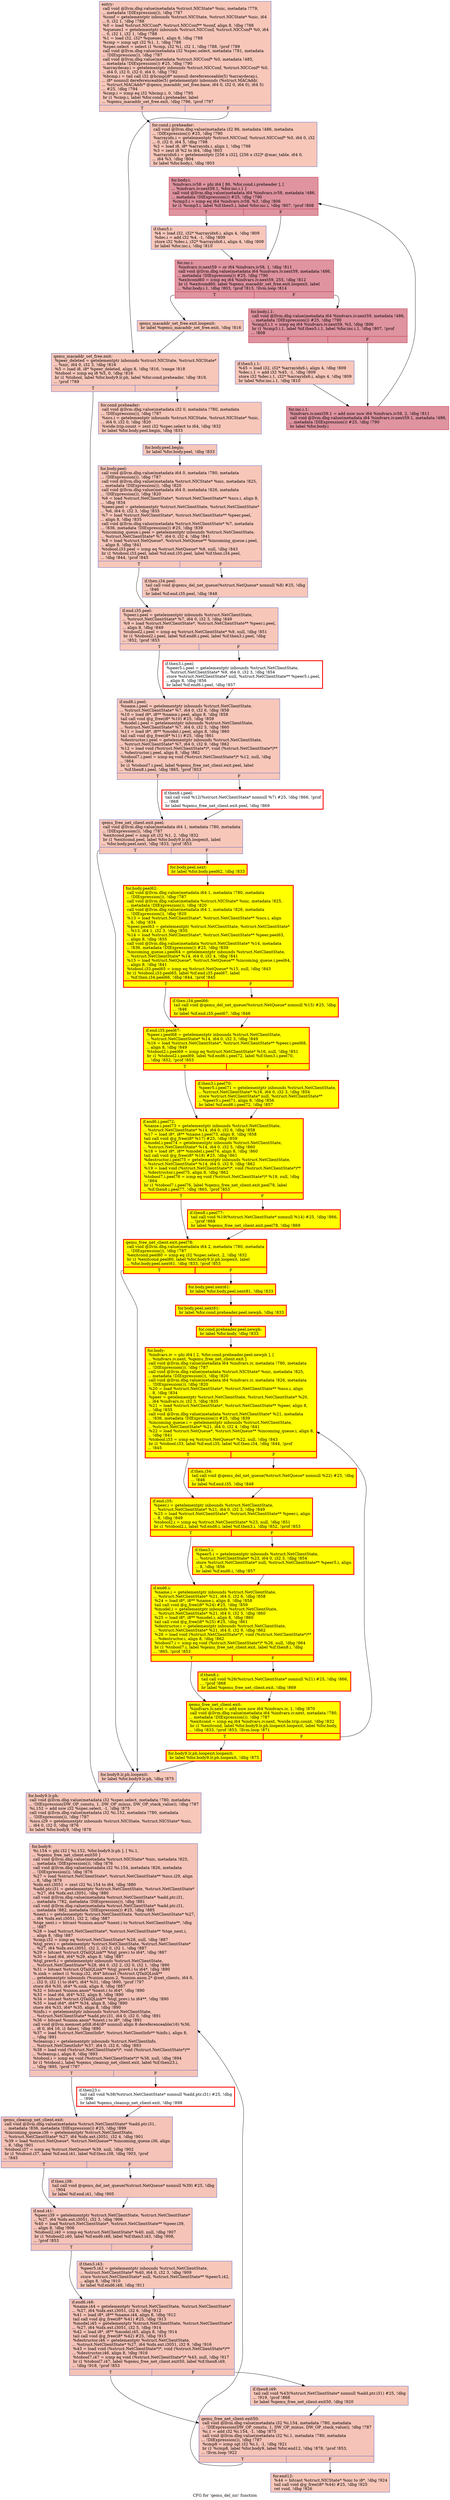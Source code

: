 digraph "CFG for 'qemu_del_nic' function" {
	label="CFG for 'qemu_del_nic' function";

	Node0x55a9bd45be40 [shape=record,color="#3d50c3ff", style=filled, fillcolor="#ec7f6370",label="{entry:\l  call void @llvm.dbg.value(metadata %struct.NICState* %nic, metadata !779,\l... metadata !DIExpression()), !dbg !787\l  %conf = getelementptr inbounds %struct.NICState, %struct.NICState* %nic, i64\l... 0, i32 1, !dbg !788\l  %0 = load %struct.NICConf*, %struct.NICConf** %conf, align 8, !dbg !788\l  %queues1 = getelementptr inbounds %struct.NICConf, %struct.NICConf* %0, i64\l... 0, i32 1, i32 1, !dbg !788\l  %1 = load i32, i32* %queues1, align 8, !dbg !788\l  %cmp = icmp sgt i32 %1, 1, !dbg !788\l  %spec.select = select i1 %cmp, i32 %1, i32 1, !dbg !788, !prof !789\l  call void @llvm.dbg.value(metadata i32 %spec.select, metadata !781, metadata\l... !DIExpression()), !dbg !787\l  call void @llvm.dbg.value(metadata %struct.NICConf* %0, metadata !485,\l... metadata !DIExpression()) #25, !dbg !790\l  %arraydecay.i = getelementptr inbounds %struct.NICConf, %struct.NICConf* %0,\l... i64 0, i32 0, i32 0, i64 0, !dbg !792\l  %bcmp.i = tail call i32 @bcmp(i8* nonnull dereferenceable(5) %arraydecay.i,\l... i8* nonnull dereferenceable(5) getelementptr inbounds (%struct.MACAddr,\l... %struct.MACAddr* @qemu_macaddr_set_free.base, i64 0, i32 0, i64 0), i64 5)\l... #25, !dbg !794\l  %cmp.i = icmp eq i32 %bcmp.i, 0, !dbg !795\l  br i1 %cmp.i, label %for.cond.i.preheader, label\l... %qemu_macaddr_set_free.exit, !dbg !796, !prof !797\l|{<s0>T|<s1>F}}"];
	Node0x55a9bd45be40:s0 -> Node0x55a9bd5c3610;
	Node0x55a9bd45be40:s1 -> Node0x55a9bd592840;
	Node0x55a9bd5c3610 [shape=record,color="#3d50c3ff", style=filled, fillcolor="#ec7f6370",label="{for.cond.i.preheader:                             \l  call void @llvm.dbg.value(metadata i32 86, metadata !486, metadata\l... !DIExpression()) #25, !dbg !790\l  %arrayidx.i = getelementptr %struct.NICConf, %struct.NICConf* %0, i64 0, i32\l... 0, i32 0, i64 5, !dbg !798\l  %2 = load i8, i8* %arrayidx.i, align 1, !dbg !798\l  %3 = zext i8 %2 to i64, !dbg !803\l  %arrayidx6.i = getelementptr [256 x i32], [256 x i32]* @mac_table, i64 0,\l... i64 %3, !dbg !804\l  br label %for.body.i, !dbg !803\l}"];
	Node0x55a9bd5c3610 -> Node0x55a9bd59d240;
	Node0x55a9bd59d240 [shape=record,color="#b70d28ff", style=filled, fillcolor="#b70d2870",label="{for.body.i:                                       \l  %indvars.iv58 = phi i64 [ 86, %for.cond.i.preheader ], [\l... %indvars.iv.next59.1, %for.inc.i.1 ]\l  call void @llvm.dbg.value(metadata i64 %indvars.iv58, metadata !486,\l... metadata !DIExpression()) #25, !dbg !790\l  %cmp3.i = icmp eq i64 %indvars.iv58, %3, !dbg !806\l  br i1 %cmp3.i, label %if.then5.i, label %for.inc.i, !dbg !807, !prof !808\l|{<s0>T|<s1>F}}"];
	Node0x55a9bd59d240:s0 -> Node0x55a9bd49d570;
	Node0x55a9bd59d240:s1 -> Node0x55a9bd594c70;
	Node0x55a9bd49d570 [shape=record,color="#3d50c3ff", style=filled, fillcolor="#ec7f6370",label="{if.then5.i:                                       \l  %4 = load i32, i32* %arrayidx6.i, align 4, !dbg !809\l  %dec.i = add i32 %4, -1, !dbg !809\l  store i32 %dec.i, i32* %arrayidx6.i, align 4, !dbg !809\l  br label %for.inc.i, !dbg !810\l}"];
	Node0x55a9bd49d570 -> Node0x55a9bd594c70;
	Node0x55a9bd594c70 [shape=record,color="#b70d28ff", style=filled, fillcolor="#b70d2870",label="{for.inc.i:                                        \l  %indvars.iv.next59 = or i64 %indvars.iv58, 1, !dbg !811\l  call void @llvm.dbg.value(metadata i64 %indvars.iv.next59, metadata !486,\l... metadata !DIExpression()) #25, !dbg !790\l  %exitcond60 = icmp eq i64 %indvars.iv.next59, 255, !dbg !812\l  br i1 %exitcond60, label %qemu_macaddr_set_free.exit.loopexit, label\l... %for.body.i.1, !dbg !803, !prof !813, !llvm.loop !814\l|{<s0>T|<s1>F}}"];
	Node0x55a9bd594c70:s0 -> Node0x55a9bd78dca0;
	Node0x55a9bd594c70:s1 -> Node0x55a9bd5892a0;
	Node0x55a9bd78dca0 [shape=record,color="#3d50c3ff", style=filled, fillcolor="#ec7f6370",label="{qemu_macaddr_set_free.exit.loopexit:              \l  br label %qemu_macaddr_set_free.exit, !dbg !816\l}"];
	Node0x55a9bd78dca0 -> Node0x55a9bd592840;
	Node0x55a9bd592840 [shape=record,color="#3d50c3ff", style=filled, fillcolor="#ec7f6370",label="{qemu_macaddr_set_free.exit:                       \l  %peer_deleted = getelementptr inbounds %struct.NICState, %struct.NICState*\l... %nic, i64 0, i32 3, !dbg !816\l  %5 = load i8, i8* %peer_deleted, align 8, !dbg !816, !range !818\l  %tobool = icmp eq i8 %5, 0, !dbg !816\l  br i1 %tobool, label %for.body9.lr.ph, label %for.cond.preheader, !dbg !819,\l... !prof !789\l|{<s0>T|<s1>F}}"];
	Node0x55a9bd592840:s0 -> Node0x55a9bd445090;
	Node0x55a9bd592840:s1 -> Node0x55a9bd4adb50;
	Node0x55a9bd4adb50 [shape=record,color="#3d50c3ff", style=filled, fillcolor="#ec7f6370",label="{for.cond.preheader:                               \l  call void @llvm.dbg.value(metadata i32 0, metadata !780, metadata\l... !DIExpression()), !dbg !787\l  %ncs.i = getelementptr inbounds %struct.NICState, %struct.NICState* %nic,\l... i64 0, i32 0, !dbg !820\l  %wide.trip.count = zext i32 %spec.select to i64, !dbg !832\l  br label %for.body.peel.begin, !dbg !833\l}"];
	Node0x55a9bd4adb50 -> Node0x55a9bd6f07e0;
	Node0x55a9bd6f07e0 [shape=record,color="#3d50c3ff", style=filled, fillcolor="#ec7f6370",label="{for.body.peel.begin:                              \l  br label %for.body.peel, !dbg !833\l}"];
	Node0x55a9bd6f07e0 -> Node0x55a9bd46fdb0;
	Node0x55a9bd46fdb0 [shape=record,color="#3d50c3ff", style=filled, fillcolor="#ec7f6370",label="{for.body.peel:                                    \l  call void @llvm.dbg.value(metadata i64 0, metadata !780, metadata\l... !DIExpression()), !dbg !787\l  call void @llvm.dbg.value(metadata %struct.NICState* %nic, metadata !825,\l... metadata !DIExpression()), !dbg !820\l  call void @llvm.dbg.value(metadata i64 0, metadata !826, metadata\l... !DIExpression()), !dbg !820\l  %6 = load %struct.NetClientState*, %struct.NetClientState** %ncs.i, align 8,\l... !dbg !834\l  %peer.peel = getelementptr %struct.NetClientState, %struct.NetClientState*\l... %6, i64 0, i32 3, !dbg !835\l  %7 = load %struct.NetClientState*, %struct.NetClientState** %peer.peel,\l... align 8, !dbg !835\l  call void @llvm.dbg.value(metadata %struct.NetClientState* %7, metadata\l... !836, metadata !DIExpression()) #25, !dbg !839\l  %incoming_queue.i.peel = getelementptr inbounds %struct.NetClientState,\l... %struct.NetClientState* %7, i64 0, i32 4, !dbg !841\l  %8 = load %struct.NetQueue*, %struct.NetQueue** %incoming_queue.i.peel,\l... align 8, !dbg !841\l  %tobool.i33.peel = icmp eq %struct.NetQueue* %8, null, !dbg !843\l  br i1 %tobool.i33.peel, label %if.end.i35.peel, label %if.then.i34.peel,\l... !dbg !844, !prof !845\l|{<s0>T|<s1>F}}"];
	Node0x55a9bd46fdb0:s0 -> Node0x55a9bd78e230;
	Node0x55a9bd46fdb0:s1 -> Node0x55a9bd5c97e0;
	Node0x55a9bd5c97e0 [shape=record,color="#3d50c3ff", style=filled, fillcolor="#ec7f6370",label="{if.then.i34.peel:                                 \l  tail call void @qemu_del_net_queue(%struct.NetQueue* nonnull %8) #25, !dbg\l... !846\l  br label %if.end.i35.peel, !dbg !848\l}"];
	Node0x55a9bd5c97e0 -> Node0x55a9bd78e230;
	Node0x55a9bd78e230 [shape=record,color="#3d50c3ff", style=filled, fillcolor="#ec7f6370",label="{if.end.i35.peel:                                  \l  %peer.i.peel = getelementptr inbounds %struct.NetClientState,\l... %struct.NetClientState* %7, i64 0, i32 3, !dbg !849\l  %9 = load %struct.NetClientState*, %struct.NetClientState** %peer.i.peel,\l... align 8, !dbg !849\l  %tobool2.i.peel = icmp eq %struct.NetClientState* %9, null, !dbg !851\l  br i1 %tobool2.i.peel, label %if.end6.i.peel, label %if.then3.i.peel, !dbg\l... !852, !prof !853\l|{<s0>T|<s1>F}}"];
	Node0x55a9bd78e230:s0 -> Node0x55a9bd72b0a0;
	Node0x55a9bd78e230:s1 -> Node0x55a9bd72af60;
	Node0x55a9bd72af60 [shape=record,penwidth=3.0, color="red",label="{if.then3.i.peel:                                  \l  %peer5.i.peel = getelementptr inbounds %struct.NetClientState,\l... %struct.NetClientState* %9, i64 0, i32 3, !dbg !854\l  store %struct.NetClientState* null, %struct.NetClientState** %peer5.i.peel,\l... align 8, !dbg !856\l  br label %if.end6.i.peel, !dbg !857\l}"];
	Node0x55a9bd72af60 -> Node0x55a9bd72b0a0;
	Node0x55a9bd72b0a0 [shape=record,color="#3d50c3ff", style=filled, fillcolor="#ec7f6370",label="{if.end6.i.peel:                                   \l  %name.i.peel = getelementptr inbounds %struct.NetClientState,\l... %struct.NetClientState* %7, i64 0, i32 6, !dbg !858\l  %10 = load i8*, i8** %name.i.peel, align 8, !dbg !858\l  tail call void @g_free(i8* %10) #25, !dbg !859\l  %model.i.peel = getelementptr inbounds %struct.NetClientState,\l... %struct.NetClientState* %7, i64 0, i32 5, !dbg !860\l  %11 = load i8*, i8** %model.i.peel, align 8, !dbg !860\l  tail call void @g_free(i8* %11) #25, !dbg !861\l  %destructor.i.peel = getelementptr inbounds %struct.NetClientState,\l... %struct.NetClientState* %7, i64 0, i32 9, !dbg !862\l  %12 = load void (%struct.NetClientState*)*, void (%struct.NetClientState*)**\l... %destructor.i.peel, align 8, !dbg !862\l  %tobool7.i.peel = icmp eq void (%struct.NetClientState*)* %12, null, !dbg\l... !864\l  br i1 %tobool7.i.peel, label %qemu_free_net_client.exit.peel, label\l... %if.then8.i.peel, !dbg !865, !prof !853\l|{<s0>T|<s1>F}}"];
	Node0x55a9bd72b0a0:s0 -> Node0x55a9bd766a60;
	Node0x55a9bd72b0a0:s1 -> Node0x55a9bd7668d0;
	Node0x55a9bd7668d0 [shape=record,penwidth=3.0, color="red",label="{if.then8.i.peel:                                  \l  tail call void %12(%struct.NetClientState* nonnull %7) #25, !dbg !866, !prof\l... !868\l  br label %qemu_free_net_client.exit.peel, !dbg !869\l}"];
	Node0x55a9bd7668d0 -> Node0x55a9bd766a60;
	Node0x55a9bd766a60 [shape=record,color="#3d50c3ff", style=filled, fillcolor="#ec7f6370",label="{qemu_free_net_client.exit.peel:                   \l  call void @llvm.dbg.value(metadata i64 1, metadata !780, metadata\l... !DIExpression()), !dbg !787\l  %exitcond.peel = icmp slt i32 %1, 2, !dbg !832\l  br i1 %exitcond.peel, label %for.body9.lr.ph.loopexit, label\l... %for.body.peel.next, !dbg !833, !prof !853\l|{<s0>T|<s1>F}}"];
	Node0x55a9bd766a60:s0 -> Node0x55a9bd5892f0;
	Node0x55a9bd766a60:s1 -> Node0x55a9bd7735d0;
	Node0x55a9bd7735d0 [shape=record,penwidth=3.0, style="filled", color="red", fillcolor="yellow",label="{for.body.peel.next:                               \l  br label %for.body.peel62, !dbg !833\l}"];
	Node0x55a9bd7735d0 -> Node0x55a9bd7950b0;
	Node0x55a9bd7950b0 [shape=record,penwidth=3.0, style="filled", color="red", fillcolor="yellow",label="{for.body.peel62:                                  \l  call void @llvm.dbg.value(metadata i64 1, metadata !780, metadata\l... !DIExpression()), !dbg !787\l  call void @llvm.dbg.value(metadata %struct.NICState* %nic, metadata !825,\l... metadata !DIExpression()), !dbg !820\l  call void @llvm.dbg.value(metadata i64 1, metadata !826, metadata\l... !DIExpression()), !dbg !820\l  %13 = load %struct.NetClientState*, %struct.NetClientState** %ncs.i, align\l... 8, !dbg !834\l  %peer.peel63 = getelementptr %struct.NetClientState, %struct.NetClientState*\l... %13, i64 1, i32 3, !dbg !835\l  %14 = load %struct.NetClientState*, %struct.NetClientState** %peer.peel63,\l... align 8, !dbg !835\l  call void @llvm.dbg.value(metadata %struct.NetClientState* %14, metadata\l... !836, metadata !DIExpression()) #25, !dbg !839\l  %incoming_queue.i.peel64 = getelementptr inbounds %struct.NetClientState,\l... %struct.NetClientState* %14, i64 0, i32 4, !dbg !841\l  %15 = load %struct.NetQueue*, %struct.NetQueue** %incoming_queue.i.peel64,\l... align 8, !dbg !841\l  %tobool.i33.peel65 = icmp eq %struct.NetQueue* %15, null, !dbg !843\l  br i1 %tobool.i33.peel65, label %if.end.i35.peel67, label\l... %if.then.i34.peel66, !dbg !844, !prof !845\l|{<s0>T|<s1>F}}"];
	Node0x55a9bd7950b0:s0 -> Node0x55a9bd587b10;
	Node0x55a9bd7950b0:s1 -> Node0x55a9bd587980;
	Node0x55a9bd587980 [shape=record,penwidth=3.0, style="filled", color="red", fillcolor="yellow",label="{if.then.i34.peel66:                               \l  tail call void @qemu_del_net_queue(%struct.NetQueue* nonnull %15) #25, !dbg\l... !846\l  br label %if.end.i35.peel67, !dbg !848\l}"];
	Node0x55a9bd587980 -> Node0x55a9bd587b10;
	Node0x55a9bd587b10 [shape=record,penwidth=3.0, style="filled", color="red", fillcolor="yellow",label="{if.end.i35.peel67:                                \l  %peer.i.peel68 = getelementptr inbounds %struct.NetClientState,\l... %struct.NetClientState* %14, i64 0, i32 3, !dbg !849\l  %16 = load %struct.NetClientState*, %struct.NetClientState** %peer.i.peel68,\l... align 8, !dbg !849\l  %tobool2.i.peel69 = icmp eq %struct.NetClientState* %16, null, !dbg !851\l  br i1 %tobool2.i.peel69, label %if.end6.i.peel72, label %if.then3.i.peel70,\l... !dbg !852, !prof !853\l|{<s0>T|<s1>F}}"];
	Node0x55a9bd587b10:s0 -> Node0x55a9bd588020;
	Node0x55a9bd587b10:s1 -> Node0x55a9bd587db0;
	Node0x55a9bd587db0 [shape=record,penwidth=3.0, style="filled", color="red", fillcolor="yellow",label="{if.then3.i.peel70:                                \l  %peer5.i.peel71 = getelementptr inbounds %struct.NetClientState,\l... %struct.NetClientState* %16, i64 0, i32 3, !dbg !854\l  store %struct.NetClientState* null, %struct.NetClientState**\l... %peer5.i.peel71, align 8, !dbg !856\l  br label %if.end6.i.peel72, !dbg !857\l}"];
	Node0x55a9bd587db0 -> Node0x55a9bd588020;
	Node0x55a9bd588020 [shape=record,penwidth=3.0, style="filled", color="red", fillcolor="yellow",label="{if.end6.i.peel72:                                 \l  %name.i.peel73 = getelementptr inbounds %struct.NetClientState,\l... %struct.NetClientState* %14, i64 0, i32 6, !dbg !858\l  %17 = load i8*, i8** %name.i.peel73, align 8, !dbg !858\l  tail call void @g_free(i8* %17) #25, !dbg !859\l  %model.i.peel74 = getelementptr inbounds %struct.NetClientState,\l... %struct.NetClientState* %14, i64 0, i32 5, !dbg !860\l  %18 = load i8*, i8** %model.i.peel74, align 8, !dbg !860\l  tail call void @g_free(i8* %18) #25, !dbg !861\l  %destructor.i.peel75 = getelementptr inbounds %struct.NetClientState,\l... %struct.NetClientState* %14, i64 0, i32 9, !dbg !862\l  %19 = load void (%struct.NetClientState*)*, void (%struct.NetClientState*)**\l... %destructor.i.peel75, align 8, !dbg !862\l  %tobool7.i.peel76 = icmp eq void (%struct.NetClientState*)* %19, null, !dbg\l... !864\l  br i1 %tobool7.i.peel76, label %qemu_free_net_client.exit.peel78, label\l... %if.then8.i.peel77, !dbg !865, !prof !853\l|{<s0>T|<s1>F}}"];
	Node0x55a9bd588020:s0 -> Node0x55a9bd584b30;
	Node0x55a9bd588020:s1 -> Node0x55a9bd5849a0;
	Node0x55a9bd5849a0 [shape=record,penwidth=3.0, style="filled", color="red", fillcolor="yellow",label="{if.then8.i.peel77:                                \l  tail call void %19(%struct.NetClientState* nonnull %14) #25, !dbg !866,\l... !prof !868\l  br label %qemu_free_net_client.exit.peel78, !dbg !869\l}"];
	Node0x55a9bd5849a0 -> Node0x55a9bd584b30;
	Node0x55a9bd584b30 [shape=record,penwidth=3.0, style="filled", color="red", fillcolor="yellow",label="{qemu_free_net_client.exit.peel78:                 \l  call void @llvm.dbg.value(metadata i64 2, metadata !780, metadata\l... !DIExpression()), !dbg !787\l  %exitcond.peel80 = icmp eq i32 %spec.select, 2, !dbg !832\l  br i1 %exitcond.peel80, label %for.body9.lr.ph.loopexit, label\l... %for.body.peel.next61, !dbg !833, !prof !853\l|{<s0>T|<s1>F}}"];
	Node0x55a9bd584b30:s0 -> Node0x55a9bd5892f0;
	Node0x55a9bd584b30:s1 -> Node0x55a9bd5c39c0;
	Node0x55a9bd5c39c0 [shape=record,penwidth=3.0, style="filled", color="red", fillcolor="yellow",label="{for.body.peel.next61:                             \l  br label %for.body.peel.next81, !dbg !833\l}"];
	Node0x55a9bd5c39c0 -> Node0x55a9bd795130;
	Node0x55a9bd795130 [shape=record,penwidth=3.0, style="filled", color="red", fillcolor="yellow",label="{for.body.peel.next81:                             \l  br label %for.cond.preheader.peel.newph, !dbg !833\l}"];
	Node0x55a9bd795130 -> Node0x55a9bd786270;
	Node0x55a9bd786270 [shape=record,penwidth=3.0, style="filled", color="red", fillcolor="yellow",label="{for.cond.preheader.peel.newph:                    \l  br label %for.body, !dbg !833\l}"];
	Node0x55a9bd786270 -> Node0x55a9bd45fba0;
	Node0x55a9bd45fba0 [shape=record,penwidth=3.0, style="filled", color="red", fillcolor="yellow",label="{for.body:                                         \l  %indvars.iv = phi i64 [ 2, %for.cond.preheader.peel.newph ], [\l... %indvars.iv.next, %qemu_free_net_client.exit ]\l  call void @llvm.dbg.value(metadata i64 %indvars.iv, metadata !780, metadata\l... !DIExpression()), !dbg !787\l  call void @llvm.dbg.value(metadata %struct.NICState* %nic, metadata !825,\l... metadata !DIExpression()), !dbg !820\l  call void @llvm.dbg.value(metadata i64 %indvars.iv, metadata !826, metadata\l... !DIExpression()), !dbg !820\l  %20 = load %struct.NetClientState*, %struct.NetClientState** %ncs.i, align\l... 8, !dbg !834\l  %peer = getelementptr %struct.NetClientState, %struct.NetClientState* %20,\l... i64 %indvars.iv, i32 3, !dbg !835\l  %21 = load %struct.NetClientState*, %struct.NetClientState** %peer, align 8,\l... !dbg !835\l  call void @llvm.dbg.value(metadata %struct.NetClientState* %21, metadata\l... !836, metadata !DIExpression()) #25, !dbg !839\l  %incoming_queue.i = getelementptr inbounds %struct.NetClientState,\l... %struct.NetClientState* %21, i64 0, i32 4, !dbg !841\l  %22 = load %struct.NetQueue*, %struct.NetQueue** %incoming_queue.i, align 8,\l... !dbg !841\l  %tobool.i33 = icmp eq %struct.NetQueue* %22, null, !dbg !843\l  br i1 %tobool.i33, label %if.end.i35, label %if.then.i34, !dbg !844, !prof\l... !845\l|{<s0>T|<s1>F}}"];
	Node0x55a9bd45fba0:s0 -> Node0x55a9bd74e3b0;
	Node0x55a9bd45fba0:s1 -> Node0x55a9bd5b9770;
	Node0x55a9bd5b9770 [shape=record,penwidth=3.0, style="filled", color="red", fillcolor="yellow",label="{if.then.i34:                                      \l  tail call void @qemu_del_net_queue(%struct.NetQueue* nonnull %22) #25, !dbg\l... !846\l  br label %if.end.i35, !dbg !848\l}"];
	Node0x55a9bd5b9770 -> Node0x55a9bd74e3b0;
	Node0x55a9bd74e3b0 [shape=record,penwidth=3.0, style="filled", color="red", fillcolor="yellow",label="{if.end.i35:                                       \l  %peer.i = getelementptr inbounds %struct.NetClientState,\l... %struct.NetClientState* %21, i64 0, i32 3, !dbg !849\l  %23 = load %struct.NetClientState*, %struct.NetClientState** %peer.i, align\l... 8, !dbg !849\l  %tobool2.i = icmp eq %struct.NetClientState* %23, null, !dbg !851\l  br i1 %tobool2.i, label %if.end6.i, label %if.then3.i, !dbg !852, !prof !853\l|{<s0>T|<s1>F}}"];
	Node0x55a9bd74e3b0:s0 -> Node0x55a9bd458cb0;
	Node0x55a9bd74e3b0:s1 -> Node0x55a9bd5a25a0;
	Node0x55a9bd5a25a0 [shape=record,penwidth=3.0, style="filled", color="red", fillcolor="yellow",label="{if.then3.i:                                       \l  %peer5.i = getelementptr inbounds %struct.NetClientState,\l... %struct.NetClientState* %23, i64 0, i32 3, !dbg !854\l  store %struct.NetClientState* null, %struct.NetClientState** %peer5.i, align\l... 8, !dbg !856\l  br label %if.end6.i, !dbg !857\l}"];
	Node0x55a9bd5a25a0 -> Node0x55a9bd458cb0;
	Node0x55a9bd458cb0 [shape=record,penwidth=3.0, style="filled", color="red", fillcolor="yellow",label="{if.end6.i:                                        \l  %name.i = getelementptr inbounds %struct.NetClientState,\l... %struct.NetClientState* %21, i64 0, i32 6, !dbg !858\l  %24 = load i8*, i8** %name.i, align 8, !dbg !858\l  tail call void @g_free(i8* %24) #25, !dbg !859\l  %model.i = getelementptr inbounds %struct.NetClientState,\l... %struct.NetClientState* %21, i64 0, i32 5, !dbg !860\l  %25 = load i8*, i8** %model.i, align 8, !dbg !860\l  tail call void @g_free(i8* %25) #25, !dbg !861\l  %destructor.i = getelementptr inbounds %struct.NetClientState,\l... %struct.NetClientState* %21, i64 0, i32 9, !dbg !862\l  %26 = load void (%struct.NetClientState*)*, void (%struct.NetClientState*)**\l... %destructor.i, align 8, !dbg !862\l  %tobool7.i = icmp eq void (%struct.NetClientState*)* %26, null, !dbg !864\l  br i1 %tobool7.i, label %qemu_free_net_client.exit, label %if.then8.i, !dbg\l... !865, !prof !853\l|{<s0>T|<s1>F}}"];
	Node0x55a9bd458cb0:s0 -> Node0x55a9bd718fa0;
	Node0x55a9bd458cb0:s1 -> Node0x55a9bd43d450;
	Node0x55a9bd43d450 [shape=record,penwidth=3.0, style="filled", color="red", fillcolor="yellow",label="{if.then8.i:                                       \l  tail call void %26(%struct.NetClientState* nonnull %21) #25, !dbg !866,\l... !prof !868\l  br label %qemu_free_net_client.exit, !dbg !869\l}"];
	Node0x55a9bd43d450 -> Node0x55a9bd718fa0;
	Node0x55a9bd718fa0 [shape=record,penwidth=3.0, style="filled", color="red", fillcolor="yellow",label="{qemu_free_net_client.exit:                        \l  %indvars.iv.next = add nuw nsw i64 %indvars.iv, 1, !dbg !870\l  call void @llvm.dbg.value(metadata i64 %indvars.iv.next, metadata !780,\l... metadata !DIExpression()), !dbg !787\l  %exitcond = icmp eq i64 %indvars.iv.next, %wide.trip.count, !dbg !832\l  br i1 %exitcond, label %for.body9.lr.ph.loopexit.loopexit, label %for.body,\l... !dbg !833, !prof !853, !llvm.loop !871\l|{<s0>T|<s1>F}}"];
	Node0x55a9bd718fa0:s0 -> Node0x55a9bd5862b0;
	Node0x55a9bd718fa0:s1 -> Node0x55a9bd45fba0;
	Node0x55a9bd5862b0 [shape=record,penwidth=3.0, style="filled", color="red", fillcolor="yellow",label="{for.body9.lr.ph.loopexit.loopexit:                \l  br label %for.body9.lr.ph.loopexit, !dbg !875\l}"];
	Node0x55a9bd5862b0 -> Node0x55a9bd5892f0;
	Node0x55a9bd5892f0 [shape=record,color="#3d50c3ff", style=filled, fillcolor="#ec7f6370",label="{for.body9.lr.ph.loopexit:                         \l  br label %for.body9.lr.ph, !dbg !875\l}"];
	Node0x55a9bd5892f0 -> Node0x55a9bd445090;
	Node0x55a9bd445090 [shape=record,color="#3d50c3ff", style=filled, fillcolor="#ec7f6370",label="{for.body9.lr.ph:                                  \l  call void @llvm.dbg.value(metadata i32 %spec.select, metadata !780, metadata\l... !DIExpression(DW_OP_constu, 1, DW_OP_minus, DW_OP_stack_value)), !dbg !787\l  %i.152 = add nsw i32 %spec.select, -1, !dbg !875\l  call void @llvm.dbg.value(metadata i32 %i.152, metadata !780, metadata\l... !DIExpression()), !dbg !787\l  %ncs.i29 = getelementptr inbounds %struct.NICState, %struct.NICState* %nic,\l... i64 0, i32 0, !dbg !876\l  br label %for.body9, !dbg !878\l}"];
	Node0x55a9bd445090 -> Node0x55a9bd460c80;
	Node0x55a9bd460c80 [shape=record,color="#3d50c3ff", style=filled, fillcolor="#e8765c70",label="{for.body9:                                        \l  %i.154 = phi i32 [ %i.152, %for.body9.lr.ph ], [ %i.1,\l... %qemu_free_net_client.exit50 ]\l  call void @llvm.dbg.value(metadata %struct.NICState* %nic, metadata !825,\l... metadata !DIExpression()), !dbg !876\l  call void @llvm.dbg.value(metadata i32 %i.154, metadata !826, metadata\l... !DIExpression()), !dbg !876\l  %27 = load %struct.NetClientState*, %struct.NetClientState** %ncs.i29, align\l... 8, !dbg !879\l  %idx.ext.i3051 = zext i32 %i.154 to i64, !dbg !880\l  %add.ptr.i31 = getelementptr %struct.NetClientState, %struct.NetClientState*\l... %27, i64 %idx.ext.i3051, !dbg !880\l  call void @llvm.dbg.value(metadata %struct.NetClientState* %add.ptr.i31,\l... metadata !782, metadata !DIExpression()), !dbg !881\l  call void @llvm.dbg.value(metadata %struct.NetClientState* %add.ptr.i31,\l... metadata !882, metadata !DIExpression()) #25, !dbg !885\l  %next.i = getelementptr %struct.NetClientState, %struct.NetClientState* %27,\l... i64 %idx.ext.i3051, i32 2, !dbg !887\l  %tqe_next.i = bitcast %union.anon* %next.i to %struct.NetClientState**, !dbg\l... !887\l  %28 = load %struct.NetClientState*, %struct.NetClientState** %tqe_next.i,\l... align 8, !dbg !887\l  %cmp.i32 = icmp eq %struct.NetClientState* %28, null, !dbg !887\l  %tql_prev.i = getelementptr %struct.NetClientState, %struct.NetClientState*\l... %27, i64 %idx.ext.i3051, i32 2, i32 0, i32 1, !dbg !887\l  %29 = bitcast %struct.QTailQLink** %tql_prev.i to i64*, !dbg !887\l  %30 = load i64, i64* %29, align 8, !dbg !887\l  %tql_prev6.i = getelementptr inbounds %struct.NetClientState,\l... %struct.NetClientState* %28, i64 0, i32 2, i32 0, i32 1, !dbg !890\l  %31 = bitcast %struct.QTailQLink** %tql_prev6.i to i64*, !dbg !890\l  %.sink = select i1 %cmp.i32, i64* bitcast (%struct.QTailQLink**\l... getelementptr inbounds (%union.anon.2, %union.anon.2* @net_clients, i64 0,\l... i32 0, i32 1) to i64*), i64* %31, !dbg !890, !prof !797\l  store i64 %30, i64* %.sink, align 8, !dbg !887\l  %32 = bitcast %union.anon* %next.i to i64*, !dbg !890\l  %33 = load i64, i64* %32, align 8, !dbg !890\l  %34 = bitcast %struct.QTailQLink** %tql_prev.i to i64**, !dbg !890\l  %35 = load i64*, i64** %34, align 8, !dbg !890\l  store i64 %33, i64* %35, align 8, !dbg !890\l  %info.i = getelementptr inbounds %struct.NetClientState,\l... %struct.NetClientState* %add.ptr.i31, i64 0, i32 0, !dbg !891\l  %36 = bitcast %union.anon* %next.i to i8*, !dbg !891\l  call void @llvm.memset.p0i8.i64(i8* nonnull align 8 dereferenceable(16) %36,\l... i8 0, i64 16, i1 false), !dbg !890\l  %37 = load %struct.NetClientInfo*, %struct.NetClientInfo** %info.i, align 8,\l... !dbg !891\l  %cleanup.i = getelementptr inbounds %struct.NetClientInfo,\l... %struct.NetClientInfo* %37, i64 0, i32 6, !dbg !893\l  %38 = load void (%struct.NetClientState*)*, void (%struct.NetClientState*)**\l... %cleanup.i, align 8, !dbg !893\l  %tobool.i = icmp eq void (%struct.NetClientState*)* %38, null, !dbg !894\l  br i1 %tobool.i, label %qemu_cleanup_net_client.exit, label %if.then23.i,\l... !dbg !895, !prof !797\l|{<s0>T|<s1>F}}"];
	Node0x55a9bd460c80:s0 -> Node0x55a9bd63c1f0;
	Node0x55a9bd460c80:s1 -> Node0x55a9bd46fae0;
	Node0x55a9bd46fae0 [shape=record,penwidth=3.0, color="red",label="{if.then23.i:                                      \l  tail call void %38(%struct.NetClientState* nonnull %add.ptr.i31) #25, !dbg\l... !896\l  br label %qemu_cleanup_net_client.exit, !dbg !898\l}"];
	Node0x55a9bd46fae0 -> Node0x55a9bd63c1f0;
	Node0x55a9bd63c1f0 [shape=record,color="#3d50c3ff", style=filled, fillcolor="#e8765c70",label="{qemu_cleanup_net_client.exit:                     \l  call void @llvm.dbg.value(metadata %struct.NetClientState* %add.ptr.i31,\l... metadata !836, metadata !DIExpression()) #25, !dbg !899\l  %incoming_queue.i36 = getelementptr %struct.NetClientState,\l... %struct.NetClientState* %27, i64 %idx.ext.i3051, i32 4, !dbg !901\l  %39 = load %struct.NetQueue*, %struct.NetQueue** %incoming_queue.i36, align\l... 8, !dbg !901\l  %tobool.i37 = icmp eq %struct.NetQueue* %39, null, !dbg !902\l  br i1 %tobool.i37, label %if.end.i41, label %if.then.i38, !dbg !903, !prof\l... !845\l|{<s0>T|<s1>F}}"];
	Node0x55a9bd63c1f0:s0 -> Node0x55a9bd5605f0;
	Node0x55a9bd63c1f0:s1 -> Node0x55a9bd43d180;
	Node0x55a9bd43d180 [shape=record,color="#3d50c3ff", style=filled, fillcolor="#e8765c70",label="{if.then.i38:                                      \l  tail call void @qemu_del_net_queue(%struct.NetQueue* nonnull %39) #25, !dbg\l... !904\l  br label %if.end.i41, !dbg !905\l}"];
	Node0x55a9bd43d180 -> Node0x55a9bd5605f0;
	Node0x55a9bd5605f0 [shape=record,color="#3d50c3ff", style=filled, fillcolor="#e8765c70",label="{if.end.i41:                                       \l  %peer.i39 = getelementptr %struct.NetClientState, %struct.NetClientState*\l... %27, i64 %idx.ext.i3051, i32 3, !dbg !906\l  %40 = load %struct.NetClientState*, %struct.NetClientState** %peer.i39,\l... align 8, !dbg !906\l  %tobool2.i40 = icmp eq %struct.NetClientState* %40, null, !dbg !907\l  br i1 %tobool2.i40, label %if.end6.i48, label %if.then3.i43, !dbg !908,\l... !prof !853\l|{<s0>T|<s1>F}}"];
	Node0x55a9bd5605f0:s0 -> Node0x55a9bd473140;
	Node0x55a9bd5605f0:s1 -> Node0x55a9bd445110;
	Node0x55a9bd445110 [shape=record,color="#3d50c3ff", style=filled, fillcolor="#ec7f6370",label="{if.then3.i43:                                     \l  %peer5.i42 = getelementptr inbounds %struct.NetClientState,\l... %struct.NetClientState* %40, i64 0, i32 3, !dbg !909\l  store %struct.NetClientState* null, %struct.NetClientState** %peer5.i42,\l... align 8, !dbg !910\l  br label %if.end6.i48, !dbg !911\l}"];
	Node0x55a9bd445110 -> Node0x55a9bd473140;
	Node0x55a9bd473140 [shape=record,color="#3d50c3ff", style=filled, fillcolor="#e8765c70",label="{if.end6.i48:                                      \l  %name.i44 = getelementptr %struct.NetClientState, %struct.NetClientState*\l... %27, i64 %idx.ext.i3051, i32 6, !dbg !912\l  %41 = load i8*, i8** %name.i44, align 8, !dbg !912\l  tail call void @g_free(i8* %41) #25, !dbg !913\l  %model.i45 = getelementptr %struct.NetClientState, %struct.NetClientState*\l... %27, i64 %idx.ext.i3051, i32 5, !dbg !914\l  %42 = load i8*, i8** %model.i45, align 8, !dbg !914\l  tail call void @g_free(i8* %42) #25, !dbg !915\l  %destructor.i46 = getelementptr %struct.NetClientState,\l... %struct.NetClientState* %27, i64 %idx.ext.i3051, i32 9, !dbg !916\l  %43 = load void (%struct.NetClientState*)*, void (%struct.NetClientState*)**\l... %destructor.i46, align 8, !dbg !916\l  %tobool7.i47 = icmp eq void (%struct.NetClientState*)* %43, null, !dbg !917\l  br i1 %tobool7.i47, label %qemu_free_net_client.exit50, label %if.then8.i49,\l... !dbg !918, !prof !853\l|{<s0>T|<s1>F}}"];
	Node0x55a9bd473140:s0 -> Node0x55a9bd5e0c90;
	Node0x55a9bd473140:s1 -> Node0x55a9bd5ff000;
	Node0x55a9bd5ff000 [shape=record,color="#3d50c3ff", style=filled, fillcolor="#ec7f6370",label="{if.then8.i49:                                     \l  tail call void %43(%struct.NetClientState* nonnull %add.ptr.i31) #25, !dbg\l... !919, !prof !868\l  br label %qemu_free_net_client.exit50, !dbg !920\l}"];
	Node0x55a9bd5ff000 -> Node0x55a9bd5e0c90;
	Node0x55a9bd5e0c90 [shape=record,color="#3d50c3ff", style=filled, fillcolor="#e8765c70",label="{qemu_free_net_client.exit50:                      \l  call void @llvm.dbg.value(metadata i32 %i.154, metadata !780, metadata\l... !DIExpression(DW_OP_constu, 1, DW_OP_minus, DW_OP_stack_value)), !dbg !787\l  %i.1 = add i32 %i.154, -1, !dbg !875\l  call void @llvm.dbg.value(metadata i32 %i.1, metadata !780, metadata\l... !DIExpression()), !dbg !787\l  %cmp8 = icmp sgt i32 %i.1, -1, !dbg !921\l  br i1 %cmp8, label %for.body9, label %for.end12, !dbg !878, !prof !853,\l... !llvm.loop !922\l|{<s0>T|<s1>F}}"];
	Node0x55a9bd5e0c90:s0 -> Node0x55a9bd460c80;
	Node0x55a9bd5e0c90:s1 -> Node0x55a9bd460800;
	Node0x55a9bd460800 [shape=record,color="#3d50c3ff", style=filled, fillcolor="#ec7f6370",label="{for.end12:                                        \l  %44 = bitcast %struct.NICState* %nic to i8*, !dbg !924\l  tail call void @g_free(i8* %44) #25, !dbg !925\l  ret void, !dbg !926\l}"];
	Node0x55a9bd5892a0 [shape=record,color="#b70d28ff", style=filled, fillcolor="#b70d2870",label="{for.body.i.1:                                     \l  call void @llvm.dbg.value(metadata i64 %indvars.iv.next59, metadata !486,\l... metadata !DIExpression()) #25, !dbg !790\l  %cmp3.i.1 = icmp eq i64 %indvars.iv.next59, %3, !dbg !806\l  br i1 %cmp3.i.1, label %if.then5.i.1, label %for.inc.i.1, !dbg !807, !prof\l... !808\l|{<s0>T|<s1>F}}"];
	Node0x55a9bd5892a0:s0 -> Node0x55a9bd5890b0;
	Node0x55a9bd5892a0:s1 -> Node0x55a9bd586260;
	Node0x55a9bd5890b0 [shape=record,color="#3d50c3ff", style=filled, fillcolor="#ec7f6370",label="{if.then5.i.1:                                     \l  %45 = load i32, i32* %arrayidx6.i, align 4, !dbg !809\l  %dec.i.1 = add i32 %45, -1, !dbg !809\l  store i32 %dec.i.1, i32* %arrayidx6.i, align 4, !dbg !809\l  br label %for.inc.i.1, !dbg !810\l}"];
	Node0x55a9bd5890b0 -> Node0x55a9bd586260;
	Node0x55a9bd586260 [shape=record,color="#b70d28ff", style=filled, fillcolor="#b70d2870",label="{for.inc.i.1:                                      \l  %indvars.iv.next59.1 = add nuw nsw i64 %indvars.iv58, 2, !dbg !811\l  call void @llvm.dbg.value(metadata i64 %indvars.iv.next59.1, metadata !486,\l... metadata !DIExpression()) #25, !dbg !790\l  br label %for.body.i\l}"];
	Node0x55a9bd586260 -> Node0x55a9bd59d240;
}
